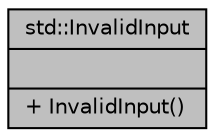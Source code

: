 digraph "std::InvalidInput"
{
  edge [fontname="Helvetica",fontsize="10",labelfontname="Helvetica",labelfontsize="10"];
  node [fontname="Helvetica",fontsize="10",shape=record];
  Node1 [label="{std::InvalidInput\n||+ InvalidInput()\l}",height=0.2,width=0.4,color="black", fillcolor="grey75", style="filled", fontcolor="black"];
}
